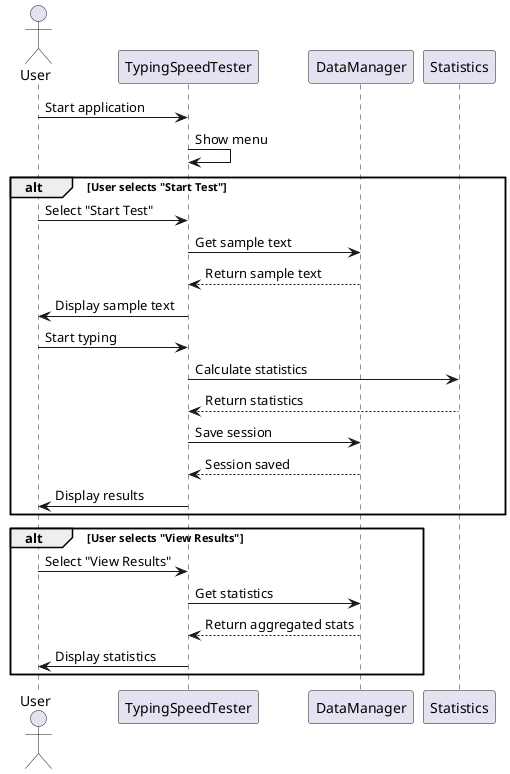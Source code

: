 @startuml

actor User
participant TypingSpeedTester
participant DataManager
participant Statistics

User -> TypingSpeedTester: Start application
TypingSpeedTester -> TypingSpeedTester: Show menu

alt User selects "Start Test"
    User -> TypingSpeedTester: Select "Start Test"
    TypingSpeedTester -> DataManager: Get sample text
    DataManager --> TypingSpeedTester: Return sample text
    TypingSpeedTester -> User: Display sample text
    User -> TypingSpeedTester: Start typing
    TypingSpeedTester -> Statistics: Calculate statistics
    Statistics --> TypingSpeedTester: Return statistics
    TypingSpeedTester -> DataManager: Save session
    DataManager --> TypingSpeedTester: Session saved
    TypingSpeedTester -> User: Display results
end

alt User selects "View Results"
    User -> TypingSpeedTester: Select "View Results"
    TypingSpeedTester -> DataManager: Get statistics
    DataManager --> TypingSpeedTester: Return aggregated stats
    TypingSpeedTester -> User: Display statistics
end

@enduml
